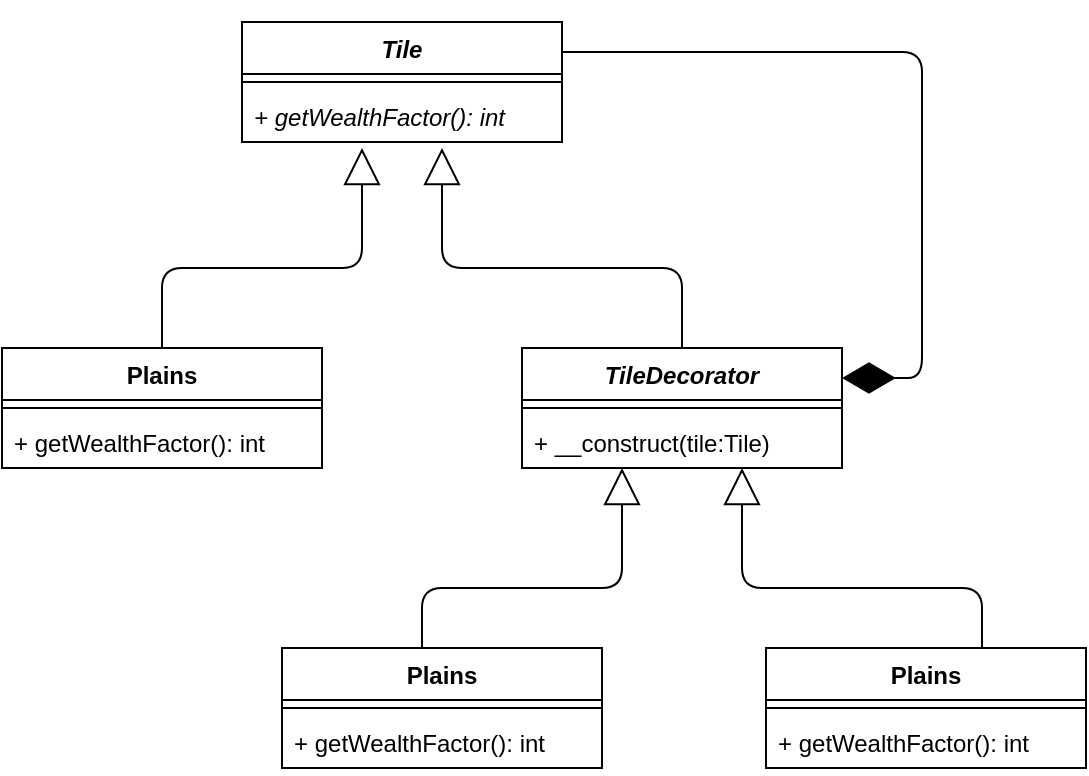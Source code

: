 <mxfile version="11.0.7" type="github"><diagram id="rGsJkeRL4ACvRCa9YvHr" name="Page-1"><mxGraphModel dx="460" dy="793" grid="1" gridSize="10" guides="1" tooltips="1" connect="1" arrows="1" fold="1" page="1" pageScale="1" pageWidth="827" pageHeight="1169" math="0" shadow="0"><root><mxCell id="0"/><mxCell id="1" parent="0"/><mxCell id="E4kBeS3Lkgf2OftWz_vh-1" value="Tile" style="swimlane;fontStyle=3;align=center;verticalAlign=top;childLayout=stackLayout;horizontal=1;startSize=26;horizontalStack=0;resizeParent=1;resizeParentMax=0;resizeLast=0;collapsible=1;marginBottom=0;" vertex="1" parent="1"><mxGeometry x="140" y="37" width="160" height="60" as="geometry"/></mxCell><mxCell id="E4kBeS3Lkgf2OftWz_vh-3" value="" style="line;strokeWidth=1;fillColor=none;align=left;verticalAlign=middle;spacingTop=-1;spacingLeft=3;spacingRight=3;rotatable=0;labelPosition=right;points=[];portConstraint=eastwest;" vertex="1" parent="E4kBeS3Lkgf2OftWz_vh-1"><mxGeometry y="26" width="160" height="8" as="geometry"/></mxCell><mxCell id="E4kBeS3Lkgf2OftWz_vh-4" value="+ getWealthFactor(): int" style="text;strokeColor=none;fillColor=none;align=left;verticalAlign=top;spacingLeft=4;spacingRight=4;overflow=hidden;rotatable=0;points=[[0,0.5],[1,0.5]];portConstraint=eastwest;fontStyle=2" vertex="1" parent="E4kBeS3Lkgf2OftWz_vh-1"><mxGeometry y="34" width="160" height="26" as="geometry"/></mxCell><mxCell id="E4kBeS3Lkgf2OftWz_vh-6" value="TileDecorator" style="swimlane;fontStyle=3;align=center;verticalAlign=top;childLayout=stackLayout;horizontal=1;startSize=26;horizontalStack=0;resizeParent=1;resizeParentMax=0;resizeLast=0;collapsible=1;marginBottom=0;" vertex="1" parent="1"><mxGeometry x="280" y="200" width="160" height="60" as="geometry"/></mxCell><mxCell id="E4kBeS3Lkgf2OftWz_vh-7" value="" style="line;strokeWidth=1;fillColor=none;align=left;verticalAlign=middle;spacingTop=-1;spacingLeft=3;spacingRight=3;rotatable=0;labelPosition=right;points=[];portConstraint=eastwest;" vertex="1" parent="E4kBeS3Lkgf2OftWz_vh-6"><mxGeometry y="26" width="160" height="8" as="geometry"/></mxCell><mxCell id="E4kBeS3Lkgf2OftWz_vh-8" value="+ __construct(tile:Tile)" style="text;strokeColor=none;fillColor=none;align=left;verticalAlign=top;spacingLeft=4;spacingRight=4;overflow=hidden;rotatable=0;points=[[0,0.5],[1,0.5]];portConstraint=eastwest;fontStyle=0" vertex="1" parent="E4kBeS3Lkgf2OftWz_vh-6"><mxGeometry y="34" width="160" height="26" as="geometry"/></mxCell><mxCell id="E4kBeS3Lkgf2OftWz_vh-9" value="Plains" style="swimlane;fontStyle=1;align=center;verticalAlign=top;childLayout=stackLayout;horizontal=1;startSize=26;horizontalStack=0;resizeParent=1;resizeParentMax=0;resizeLast=0;collapsible=1;marginBottom=0;" vertex="1" parent="1"><mxGeometry x="20" y="200" width="160" height="60" as="geometry"/></mxCell><mxCell id="E4kBeS3Lkgf2OftWz_vh-10" value="" style="line;strokeWidth=1;fillColor=none;align=left;verticalAlign=middle;spacingTop=-1;spacingLeft=3;spacingRight=3;rotatable=0;labelPosition=right;points=[];portConstraint=eastwest;" vertex="1" parent="E4kBeS3Lkgf2OftWz_vh-9"><mxGeometry y="26" width="160" height="8" as="geometry"/></mxCell><mxCell id="E4kBeS3Lkgf2OftWz_vh-11" value="+ getWealthFactor(): int" style="text;strokeColor=none;fillColor=none;align=left;verticalAlign=top;spacingLeft=4;spacingRight=4;overflow=hidden;rotatable=0;points=[[0,0.5],[1,0.5]];portConstraint=eastwest;fontStyle=0" vertex="1" parent="E4kBeS3Lkgf2OftWz_vh-9"><mxGeometry y="34" width="160" height="26" as="geometry"/></mxCell><mxCell id="E4kBeS3Lkgf2OftWz_vh-12" value="" style="endArrow=block;endSize=16;endFill=0;html=1;entryX=0.375;entryY=1.115;entryDx=0;entryDy=0;entryPerimeter=0;" edge="1" parent="1" target="E4kBeS3Lkgf2OftWz_vh-4"><mxGeometry x="0.004" width="160" relative="1" as="geometry"><mxPoint x="100" y="200" as="sourcePoint"/><mxPoint x="180" y="280" as="targetPoint"/><Array as="points"><mxPoint x="100" y="160"/><mxPoint x="200" y="160"/></Array><mxPoint as="offset"/></mxGeometry></mxCell><mxCell id="E4kBeS3Lkgf2OftWz_vh-13" value="" style="endArrow=block;endSize=16;endFill=0;html=1;entryX=0.625;entryY=1.115;entryDx=0;entryDy=0;entryPerimeter=0;exitX=0.5;exitY=0;exitDx=0;exitDy=0;" edge="1" parent="1" source="E4kBeS3Lkgf2OftWz_vh-6" target="E4kBeS3Lkgf2OftWz_vh-4"><mxGeometry x="0.004" width="160" relative="1" as="geometry"><mxPoint x="110" y="210" as="sourcePoint"/><mxPoint x="270" y="110" as="targetPoint"/><Array as="points"><mxPoint x="360" y="160"/><mxPoint x="240" y="160"/></Array><mxPoint as="offset"/></mxGeometry></mxCell><mxCell id="E4kBeS3Lkgf2OftWz_vh-14" value="" style="endArrow=diamondThin;endFill=1;endSize=24;html=1;exitX=1;exitY=0.25;exitDx=0;exitDy=0;entryX=1;entryY=0.25;entryDx=0;entryDy=0;" edge="1" parent="1" source="E4kBeS3Lkgf2OftWz_vh-1" target="E4kBeS3Lkgf2OftWz_vh-6"><mxGeometry width="160" relative="1" as="geometry"><mxPoint x="330" y="70" as="sourcePoint"/><mxPoint x="340" y="280" as="targetPoint"/><Array as="points"><mxPoint x="480" y="52"/><mxPoint x="480" y="215"/></Array></mxGeometry></mxCell><mxCell id="E4kBeS3Lkgf2OftWz_vh-15" value="Plains" style="swimlane;fontStyle=1;align=center;verticalAlign=top;childLayout=stackLayout;horizontal=1;startSize=26;horizontalStack=0;resizeParent=1;resizeParentMax=0;resizeLast=0;collapsible=1;marginBottom=0;" vertex="1" parent="1"><mxGeometry x="160" y="350" width="160" height="60" as="geometry"/></mxCell><mxCell id="E4kBeS3Lkgf2OftWz_vh-16" value="" style="line;strokeWidth=1;fillColor=none;align=left;verticalAlign=middle;spacingTop=-1;spacingLeft=3;spacingRight=3;rotatable=0;labelPosition=right;points=[];portConstraint=eastwest;" vertex="1" parent="E4kBeS3Lkgf2OftWz_vh-15"><mxGeometry y="26" width="160" height="8" as="geometry"/></mxCell><mxCell id="E4kBeS3Lkgf2OftWz_vh-17" value="+ getWealthFactor(): int" style="text;strokeColor=none;fillColor=none;align=left;verticalAlign=top;spacingLeft=4;spacingRight=4;overflow=hidden;rotatable=0;points=[[0,0.5],[1,0.5]];portConstraint=eastwest;fontStyle=0" vertex="1" parent="E4kBeS3Lkgf2OftWz_vh-15"><mxGeometry y="34" width="160" height="26" as="geometry"/></mxCell><mxCell id="E4kBeS3Lkgf2OftWz_vh-18" value="Plains" style="swimlane;fontStyle=1;align=center;verticalAlign=top;childLayout=stackLayout;horizontal=1;startSize=26;horizontalStack=0;resizeParent=1;resizeParentMax=0;resizeLast=0;collapsible=1;marginBottom=0;" vertex="1" parent="1"><mxGeometry x="402" y="350" width="160" height="60" as="geometry"/></mxCell><mxCell id="E4kBeS3Lkgf2OftWz_vh-19" value="" style="line;strokeWidth=1;fillColor=none;align=left;verticalAlign=middle;spacingTop=-1;spacingLeft=3;spacingRight=3;rotatable=0;labelPosition=right;points=[];portConstraint=eastwest;" vertex="1" parent="E4kBeS3Lkgf2OftWz_vh-18"><mxGeometry y="26" width="160" height="8" as="geometry"/></mxCell><mxCell id="E4kBeS3Lkgf2OftWz_vh-20" value="+ getWealthFactor(): int" style="text;strokeColor=none;fillColor=none;align=left;verticalAlign=top;spacingLeft=4;spacingRight=4;overflow=hidden;rotatable=0;points=[[0,0.5],[1,0.5]];portConstraint=eastwest;fontStyle=0" vertex="1" parent="E4kBeS3Lkgf2OftWz_vh-18"><mxGeometry y="34" width="160" height="26" as="geometry"/></mxCell><mxCell id="E4kBeS3Lkgf2OftWz_vh-21" value="" style="endArrow=block;endSize=16;endFill=0;html=1;entryX=0.375;entryY=1.115;entryDx=0;entryDy=0;entryPerimeter=0;" edge="1" parent="1"><mxGeometry x="0.004" width="160" relative="1" as="geometry"><mxPoint x="230" y="350" as="sourcePoint"/><mxPoint x="330" y="259.99" as="targetPoint"/><Array as="points"><mxPoint x="230" y="320"/><mxPoint x="330" y="320"/></Array><mxPoint as="offset"/></mxGeometry></mxCell><mxCell id="E4kBeS3Lkgf2OftWz_vh-22" value="" style="endArrow=block;endSize=16;endFill=0;html=1;entryX=0.625;entryY=1.115;entryDx=0;entryDy=0;entryPerimeter=0;" edge="1" parent="1"><mxGeometry x="0.004" width="160" relative="1" as="geometry"><mxPoint x="510" y="350" as="sourcePoint"/><mxPoint x="390" y="259.99" as="targetPoint"/><Array as="points"><mxPoint x="510" y="320"/><mxPoint x="390" y="320"/></Array><mxPoint as="offset"/></mxGeometry></mxCell></root></mxGraphModel></diagram></mxfile>